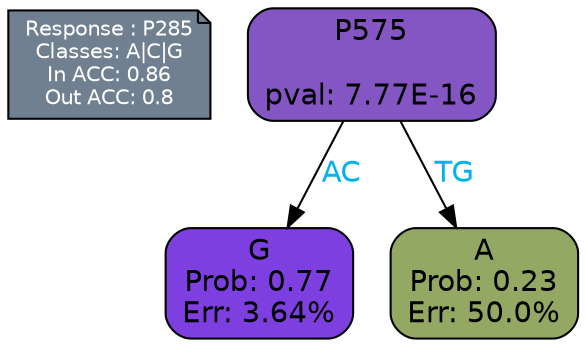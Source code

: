 digraph Tree {
node [shape=box, style="filled, rounded", color="black", fontname=helvetica] ;
graph [ranksep=equally, splines=polylines, bgcolor=transparent, dpi=600] ;
edge [fontname=helvetica] ;
LEGEND [label="Response : P285
Classes: A|C|G
In ACC: 0.86
Out ACC: 0.8
",shape=note,align=left,style=filled,fillcolor="slategray",fontcolor="white",fontsize=10];1 [label="P575

pval: 7.77E-16", fillcolor="#8356c4"] ;
2 [label="G
Prob: 0.77
Err: 3.64%", fillcolor="#7e3fe1"] ;
3 [label="A
Prob: 0.23
Err: 50.0%", fillcolor="#93a863"] ;
1 -> 2 [label="AC",fontcolor=deepskyblue2] ;
1 -> 3 [label="TG",fontcolor=deepskyblue2] ;
{rank = same; 2;3;}{rank = same; LEGEND;1;}}